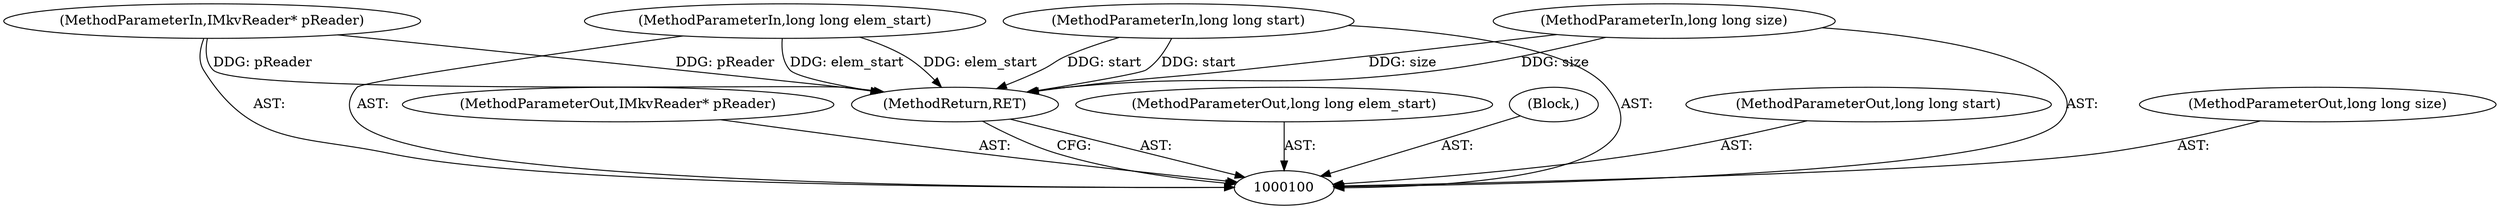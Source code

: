 digraph "0_Android_cc274e2abe8b2a6698a5c47d8aa4bb45f1f9538d_62" {
"1000106" [label="(MethodReturn,RET)"];
"1000101" [label="(MethodParameterIn,IMkvReader* pReader)"];
"1000112" [label="(MethodParameterOut,IMkvReader* pReader)"];
"1000102" [label="(MethodParameterIn,long long elem_start)"];
"1000113" [label="(MethodParameterOut,long long elem_start)"];
"1000105" [label="(Block,)"];
"1000103" [label="(MethodParameterIn,long long start)"];
"1000114" [label="(MethodParameterOut,long long start)"];
"1000104" [label="(MethodParameterIn,long long size)"];
"1000115" [label="(MethodParameterOut,long long size)"];
"1000106" -> "1000100"  [label="AST: "];
"1000106" -> "1000100"  [label="CFG: "];
"1000104" -> "1000106"  [label="DDG: size"];
"1000103" -> "1000106"  [label="DDG: start"];
"1000102" -> "1000106"  [label="DDG: elem_start"];
"1000101" -> "1000106"  [label="DDG: pReader"];
"1000101" -> "1000100"  [label="AST: "];
"1000101" -> "1000106"  [label="DDG: pReader"];
"1000112" -> "1000100"  [label="AST: "];
"1000102" -> "1000100"  [label="AST: "];
"1000102" -> "1000106"  [label="DDG: elem_start"];
"1000113" -> "1000100"  [label="AST: "];
"1000105" -> "1000100"  [label="AST: "];
"1000103" -> "1000100"  [label="AST: "];
"1000103" -> "1000106"  [label="DDG: start"];
"1000114" -> "1000100"  [label="AST: "];
"1000104" -> "1000100"  [label="AST: "];
"1000104" -> "1000106"  [label="DDG: size"];
"1000115" -> "1000100"  [label="AST: "];
}
